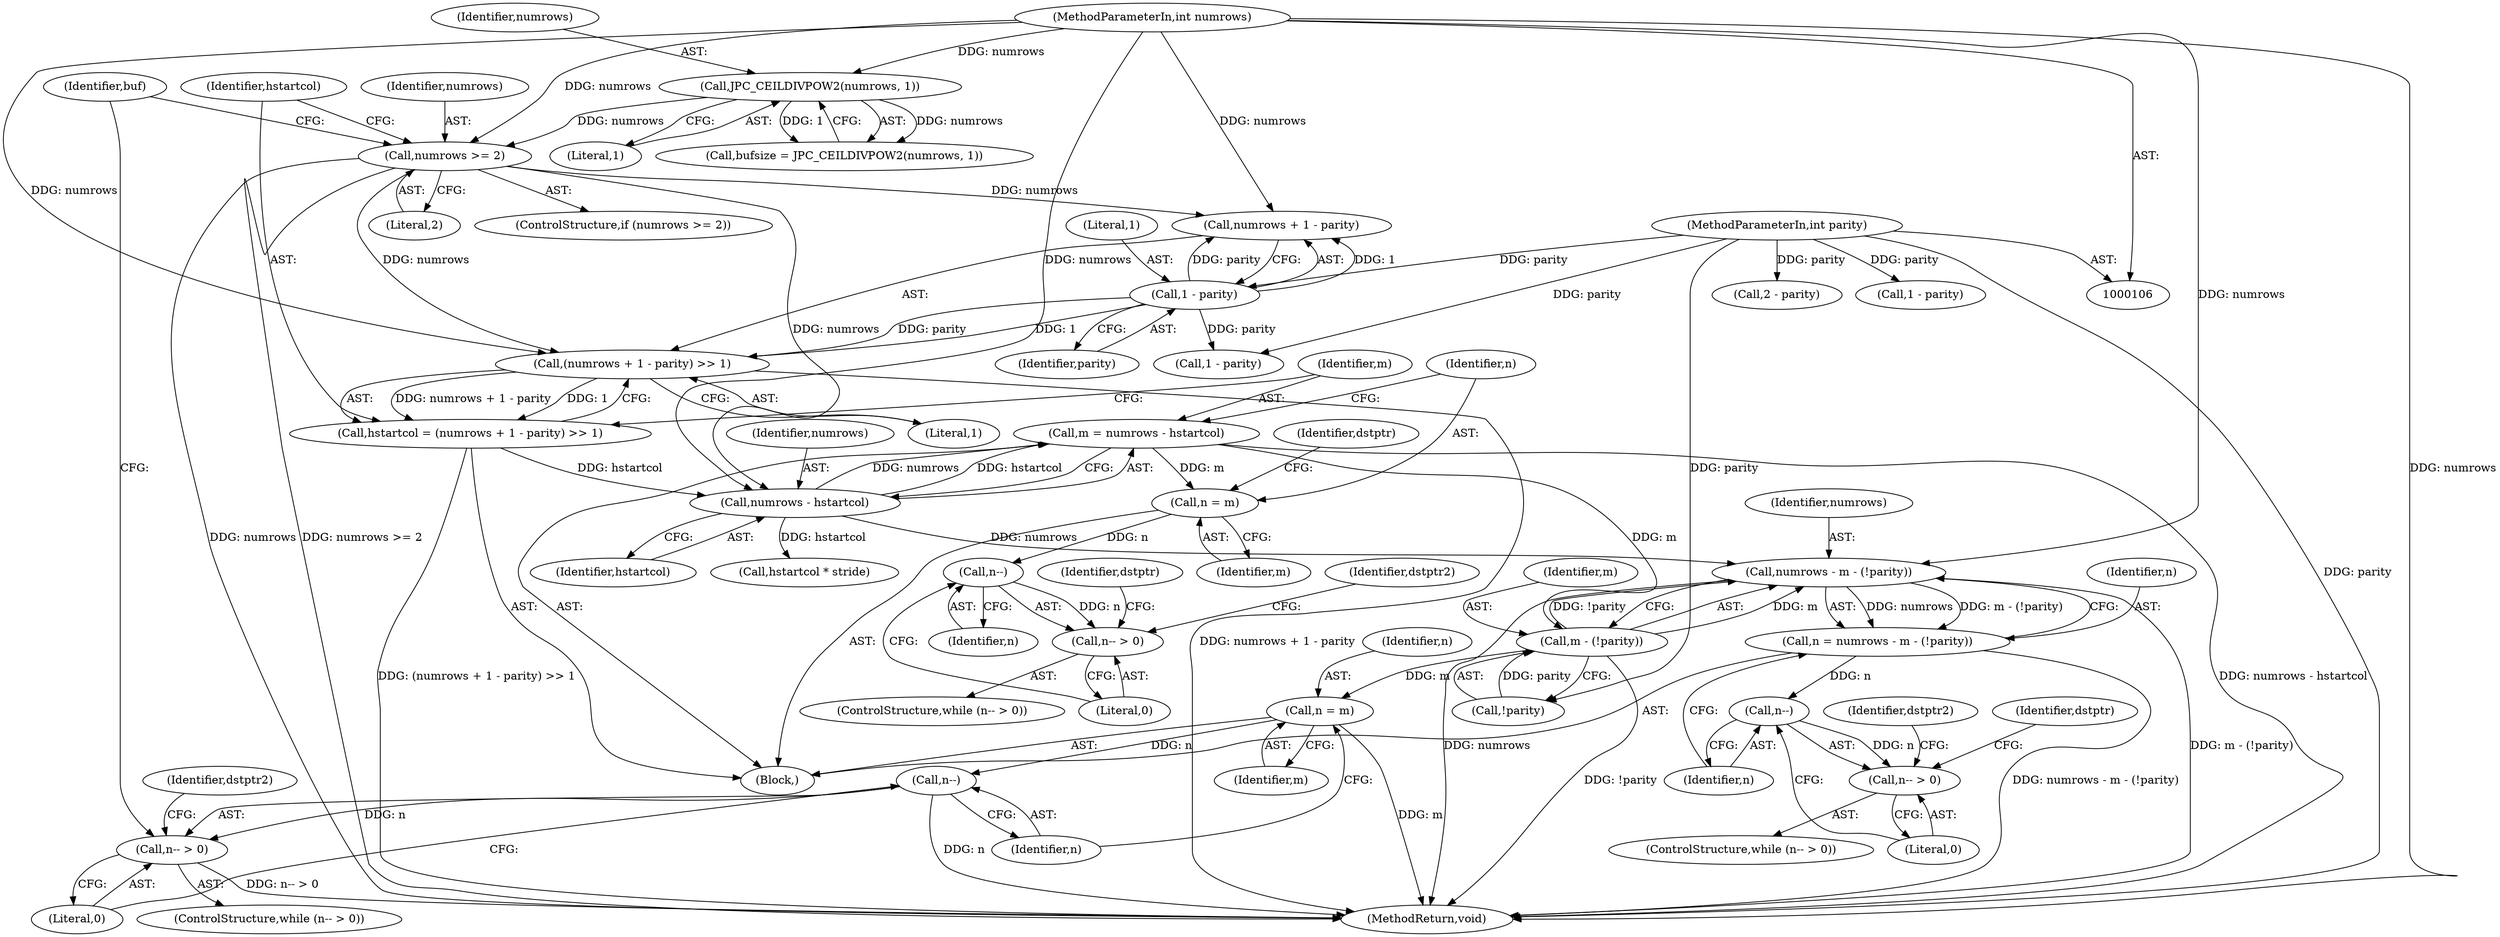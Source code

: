 digraph "0_jasper_4a59cfaf9ab3d48fca4a15c0d2674bf7138e3d1a_2@integer" {
"1000162" [label="(Call,m = numrows - hstartcol)"];
"1000164" [label="(Call,numrows - hstartcol)"];
"1000108" [label="(MethodParameterIn,int numrows)"];
"1000149" [label="(Call,numrows >= 2)"];
"1000116" [label="(Call,JPC_CEILDIVPOW2(numrows, 1))"];
"1000153" [label="(Call,hstartcol = (numrows + 1 - parity) >> 1)"];
"1000155" [label="(Call,(numrows + 1 - parity) >> 1)"];
"1000158" [label="(Call,1 - parity)"];
"1000111" [label="(MethodParameterIn,int parity)"];
"1000167" [label="(Call,n = m)"];
"1000185" [label="(Call,n--)"];
"1000184" [label="(Call,n-- > 0)"];
"1000246" [label="(Call,m - (!parity))"];
"1000244" [label="(Call,numrows - m - (!parity))"];
"1000242" [label="(Call,n = numrows - m - (!parity))"];
"1000252" [label="(Call,n--)"];
"1000251" [label="(Call,n-- > 0)"];
"1000300" [label="(Call,n = m)"];
"1000305" [label="(Call,n--)"];
"1000304" [label="(Call,n-- > 0)"];
"1000304" [label="(Call,n-- > 0)"];
"1000342" [label="(Identifier,buf)"];
"1000246" [label="(Call,m - (!parity))"];
"1000159" [label="(Literal,1)"];
"1000250" [label="(ControlStructure,while (n-- > 0))"];
"1000166" [label="(Identifier,hstartcol)"];
"1000158" [label="(Call,1 - parity)"];
"1000238" [label="(Call,2 - parity)"];
"1000251" [label="(Call,n-- > 0)"];
"1000162" [label="(Call,m = numrows - hstartcol)"];
"1000223" [label="(Identifier,dstptr)"];
"1000307" [label="(Literal,0)"];
"1000169" [label="(Identifier,m)"];
"1000153" [label="(Call,hstartcol = (numrows + 1 - parity) >> 1)"];
"1000186" [label="(Identifier,n)"];
"1000305" [label="(Call,n--)"];
"1000163" [label="(Identifier,m)"];
"1000151" [label="(Literal,2)"];
"1000247" [label="(Identifier,m)"];
"1000116" [label="(Call,JPC_CEILDIVPOW2(numrows, 1))"];
"1000184" [label="(Call,n-- > 0)"];
"1000252" [label="(Call,n--)"];
"1000347" [label="(MethodReturn,void)"];
"1000294" [label="(Call,hstartcol * stride)"];
"1000306" [label="(Identifier,n)"];
"1000228" [label="(Call,1 - parity)"];
"1000303" [label="(ControlStructure,while (n-- > 0))"];
"1000187" [label="(Literal,0)"];
"1000118" [label="(Literal,1)"];
"1000160" [label="(Identifier,parity)"];
"1000164" [label="(Call,numrows - hstartcol)"];
"1000257" [label="(Identifier,dstptr2)"];
"1000154" [label="(Identifier,hstartcol)"];
"1000302" [label="(Identifier,m)"];
"1000161" [label="(Literal,1)"];
"1000190" [label="(Identifier,dstptr2)"];
"1000155" [label="(Call,(numrows + 1 - parity) >> 1)"];
"1000254" [label="(Literal,0)"];
"1000152" [label="(Block,)"];
"1000111" [label="(MethodParameterIn,int parity)"];
"1000248" [label="(Call,!parity)"];
"1000301" [label="(Identifier,n)"];
"1000300" [label="(Call,n = m)"];
"1000149" [label="(Call,numrows >= 2)"];
"1000165" [label="(Identifier,numrows)"];
"1000156" [label="(Call,numrows + 1 - parity)"];
"1000244" [label="(Call,numrows - m - (!parity))"];
"1000253" [label="(Identifier,n)"];
"1000117" [label="(Identifier,numrows)"];
"1000183" [label="(ControlStructure,while (n-- > 0))"];
"1000245" [label="(Identifier,numrows)"];
"1000114" [label="(Call,bufsize = JPC_CEILDIVPOW2(numrows, 1))"];
"1000150" [label="(Identifier,numrows)"];
"1000242" [label="(Call,n = numrows - m - (!parity))"];
"1000108" [label="(MethodParameterIn,int numrows)"];
"1000243" [label="(Identifier,n)"];
"1000167" [label="(Call,n = m)"];
"1000171" [label="(Identifier,dstptr)"];
"1000310" [label="(Identifier,dstptr2)"];
"1000168" [label="(Identifier,n)"];
"1000185" [label="(Call,n--)"];
"1000148" [label="(ControlStructure,if (numrows >= 2))"];
"1000290" [label="(Identifier,dstptr)"];
"1000179" [label="(Call,1 - parity)"];
"1000162" -> "1000152"  [label="AST: "];
"1000162" -> "1000164"  [label="CFG: "];
"1000163" -> "1000162"  [label="AST: "];
"1000164" -> "1000162"  [label="AST: "];
"1000168" -> "1000162"  [label="CFG: "];
"1000162" -> "1000347"  [label="DDG: numrows - hstartcol"];
"1000164" -> "1000162"  [label="DDG: numrows"];
"1000164" -> "1000162"  [label="DDG: hstartcol"];
"1000162" -> "1000167"  [label="DDG: m"];
"1000162" -> "1000246"  [label="DDG: m"];
"1000164" -> "1000166"  [label="CFG: "];
"1000165" -> "1000164"  [label="AST: "];
"1000166" -> "1000164"  [label="AST: "];
"1000108" -> "1000164"  [label="DDG: numrows"];
"1000149" -> "1000164"  [label="DDG: numrows"];
"1000153" -> "1000164"  [label="DDG: hstartcol"];
"1000164" -> "1000244"  [label="DDG: numrows"];
"1000164" -> "1000294"  [label="DDG: hstartcol"];
"1000108" -> "1000106"  [label="AST: "];
"1000108" -> "1000347"  [label="DDG: numrows"];
"1000108" -> "1000116"  [label="DDG: numrows"];
"1000108" -> "1000149"  [label="DDG: numrows"];
"1000108" -> "1000155"  [label="DDG: numrows"];
"1000108" -> "1000156"  [label="DDG: numrows"];
"1000108" -> "1000244"  [label="DDG: numrows"];
"1000149" -> "1000148"  [label="AST: "];
"1000149" -> "1000151"  [label="CFG: "];
"1000150" -> "1000149"  [label="AST: "];
"1000151" -> "1000149"  [label="AST: "];
"1000154" -> "1000149"  [label="CFG: "];
"1000342" -> "1000149"  [label="CFG: "];
"1000149" -> "1000347"  [label="DDG: numrows >= 2"];
"1000149" -> "1000347"  [label="DDG: numrows"];
"1000116" -> "1000149"  [label="DDG: numrows"];
"1000149" -> "1000155"  [label="DDG: numrows"];
"1000149" -> "1000156"  [label="DDG: numrows"];
"1000116" -> "1000114"  [label="AST: "];
"1000116" -> "1000118"  [label="CFG: "];
"1000117" -> "1000116"  [label="AST: "];
"1000118" -> "1000116"  [label="AST: "];
"1000114" -> "1000116"  [label="CFG: "];
"1000116" -> "1000114"  [label="DDG: numrows"];
"1000116" -> "1000114"  [label="DDG: 1"];
"1000153" -> "1000152"  [label="AST: "];
"1000153" -> "1000155"  [label="CFG: "];
"1000154" -> "1000153"  [label="AST: "];
"1000155" -> "1000153"  [label="AST: "];
"1000163" -> "1000153"  [label="CFG: "];
"1000153" -> "1000347"  [label="DDG: (numrows + 1 - parity) >> 1"];
"1000155" -> "1000153"  [label="DDG: numrows + 1 - parity"];
"1000155" -> "1000153"  [label="DDG: 1"];
"1000155" -> "1000161"  [label="CFG: "];
"1000156" -> "1000155"  [label="AST: "];
"1000161" -> "1000155"  [label="AST: "];
"1000155" -> "1000347"  [label="DDG: numrows + 1 - parity"];
"1000158" -> "1000155"  [label="DDG: 1"];
"1000158" -> "1000155"  [label="DDG: parity"];
"1000158" -> "1000156"  [label="AST: "];
"1000158" -> "1000160"  [label="CFG: "];
"1000159" -> "1000158"  [label="AST: "];
"1000160" -> "1000158"  [label="AST: "];
"1000156" -> "1000158"  [label="CFG: "];
"1000158" -> "1000156"  [label="DDG: 1"];
"1000158" -> "1000156"  [label="DDG: parity"];
"1000111" -> "1000158"  [label="DDG: parity"];
"1000158" -> "1000179"  [label="DDG: parity"];
"1000111" -> "1000106"  [label="AST: "];
"1000111" -> "1000347"  [label="DDG: parity"];
"1000111" -> "1000179"  [label="DDG: parity"];
"1000111" -> "1000228"  [label="DDG: parity"];
"1000111" -> "1000238"  [label="DDG: parity"];
"1000111" -> "1000248"  [label="DDG: parity"];
"1000167" -> "1000152"  [label="AST: "];
"1000167" -> "1000169"  [label="CFG: "];
"1000168" -> "1000167"  [label="AST: "];
"1000169" -> "1000167"  [label="AST: "];
"1000171" -> "1000167"  [label="CFG: "];
"1000167" -> "1000185"  [label="DDG: n"];
"1000185" -> "1000184"  [label="AST: "];
"1000185" -> "1000186"  [label="CFG: "];
"1000186" -> "1000185"  [label="AST: "];
"1000187" -> "1000185"  [label="CFG: "];
"1000185" -> "1000184"  [label="DDG: n"];
"1000184" -> "1000183"  [label="AST: "];
"1000184" -> "1000187"  [label="CFG: "];
"1000187" -> "1000184"  [label="AST: "];
"1000190" -> "1000184"  [label="CFG: "];
"1000223" -> "1000184"  [label="CFG: "];
"1000246" -> "1000244"  [label="AST: "];
"1000246" -> "1000248"  [label="CFG: "];
"1000247" -> "1000246"  [label="AST: "];
"1000248" -> "1000246"  [label="AST: "];
"1000244" -> "1000246"  [label="CFG: "];
"1000246" -> "1000347"  [label="DDG: !parity"];
"1000246" -> "1000244"  [label="DDG: m"];
"1000246" -> "1000244"  [label="DDG: !parity"];
"1000248" -> "1000246"  [label="DDG: parity"];
"1000246" -> "1000300"  [label="DDG: m"];
"1000244" -> "1000242"  [label="AST: "];
"1000245" -> "1000244"  [label="AST: "];
"1000242" -> "1000244"  [label="CFG: "];
"1000244" -> "1000347"  [label="DDG: numrows"];
"1000244" -> "1000347"  [label="DDG: m - (!parity)"];
"1000244" -> "1000242"  [label="DDG: numrows"];
"1000244" -> "1000242"  [label="DDG: m - (!parity)"];
"1000242" -> "1000152"  [label="AST: "];
"1000243" -> "1000242"  [label="AST: "];
"1000253" -> "1000242"  [label="CFG: "];
"1000242" -> "1000347"  [label="DDG: numrows - m - (!parity)"];
"1000242" -> "1000252"  [label="DDG: n"];
"1000252" -> "1000251"  [label="AST: "];
"1000252" -> "1000253"  [label="CFG: "];
"1000253" -> "1000252"  [label="AST: "];
"1000254" -> "1000252"  [label="CFG: "];
"1000252" -> "1000251"  [label="DDG: n"];
"1000251" -> "1000250"  [label="AST: "];
"1000251" -> "1000254"  [label="CFG: "];
"1000254" -> "1000251"  [label="AST: "];
"1000257" -> "1000251"  [label="CFG: "];
"1000290" -> "1000251"  [label="CFG: "];
"1000300" -> "1000152"  [label="AST: "];
"1000300" -> "1000302"  [label="CFG: "];
"1000301" -> "1000300"  [label="AST: "];
"1000302" -> "1000300"  [label="AST: "];
"1000306" -> "1000300"  [label="CFG: "];
"1000300" -> "1000347"  [label="DDG: m"];
"1000300" -> "1000305"  [label="DDG: n"];
"1000305" -> "1000304"  [label="AST: "];
"1000305" -> "1000306"  [label="CFG: "];
"1000306" -> "1000305"  [label="AST: "];
"1000307" -> "1000305"  [label="CFG: "];
"1000305" -> "1000347"  [label="DDG: n"];
"1000305" -> "1000304"  [label="DDG: n"];
"1000304" -> "1000303"  [label="AST: "];
"1000304" -> "1000307"  [label="CFG: "];
"1000307" -> "1000304"  [label="AST: "];
"1000310" -> "1000304"  [label="CFG: "];
"1000342" -> "1000304"  [label="CFG: "];
"1000304" -> "1000347"  [label="DDG: n-- > 0"];
}
